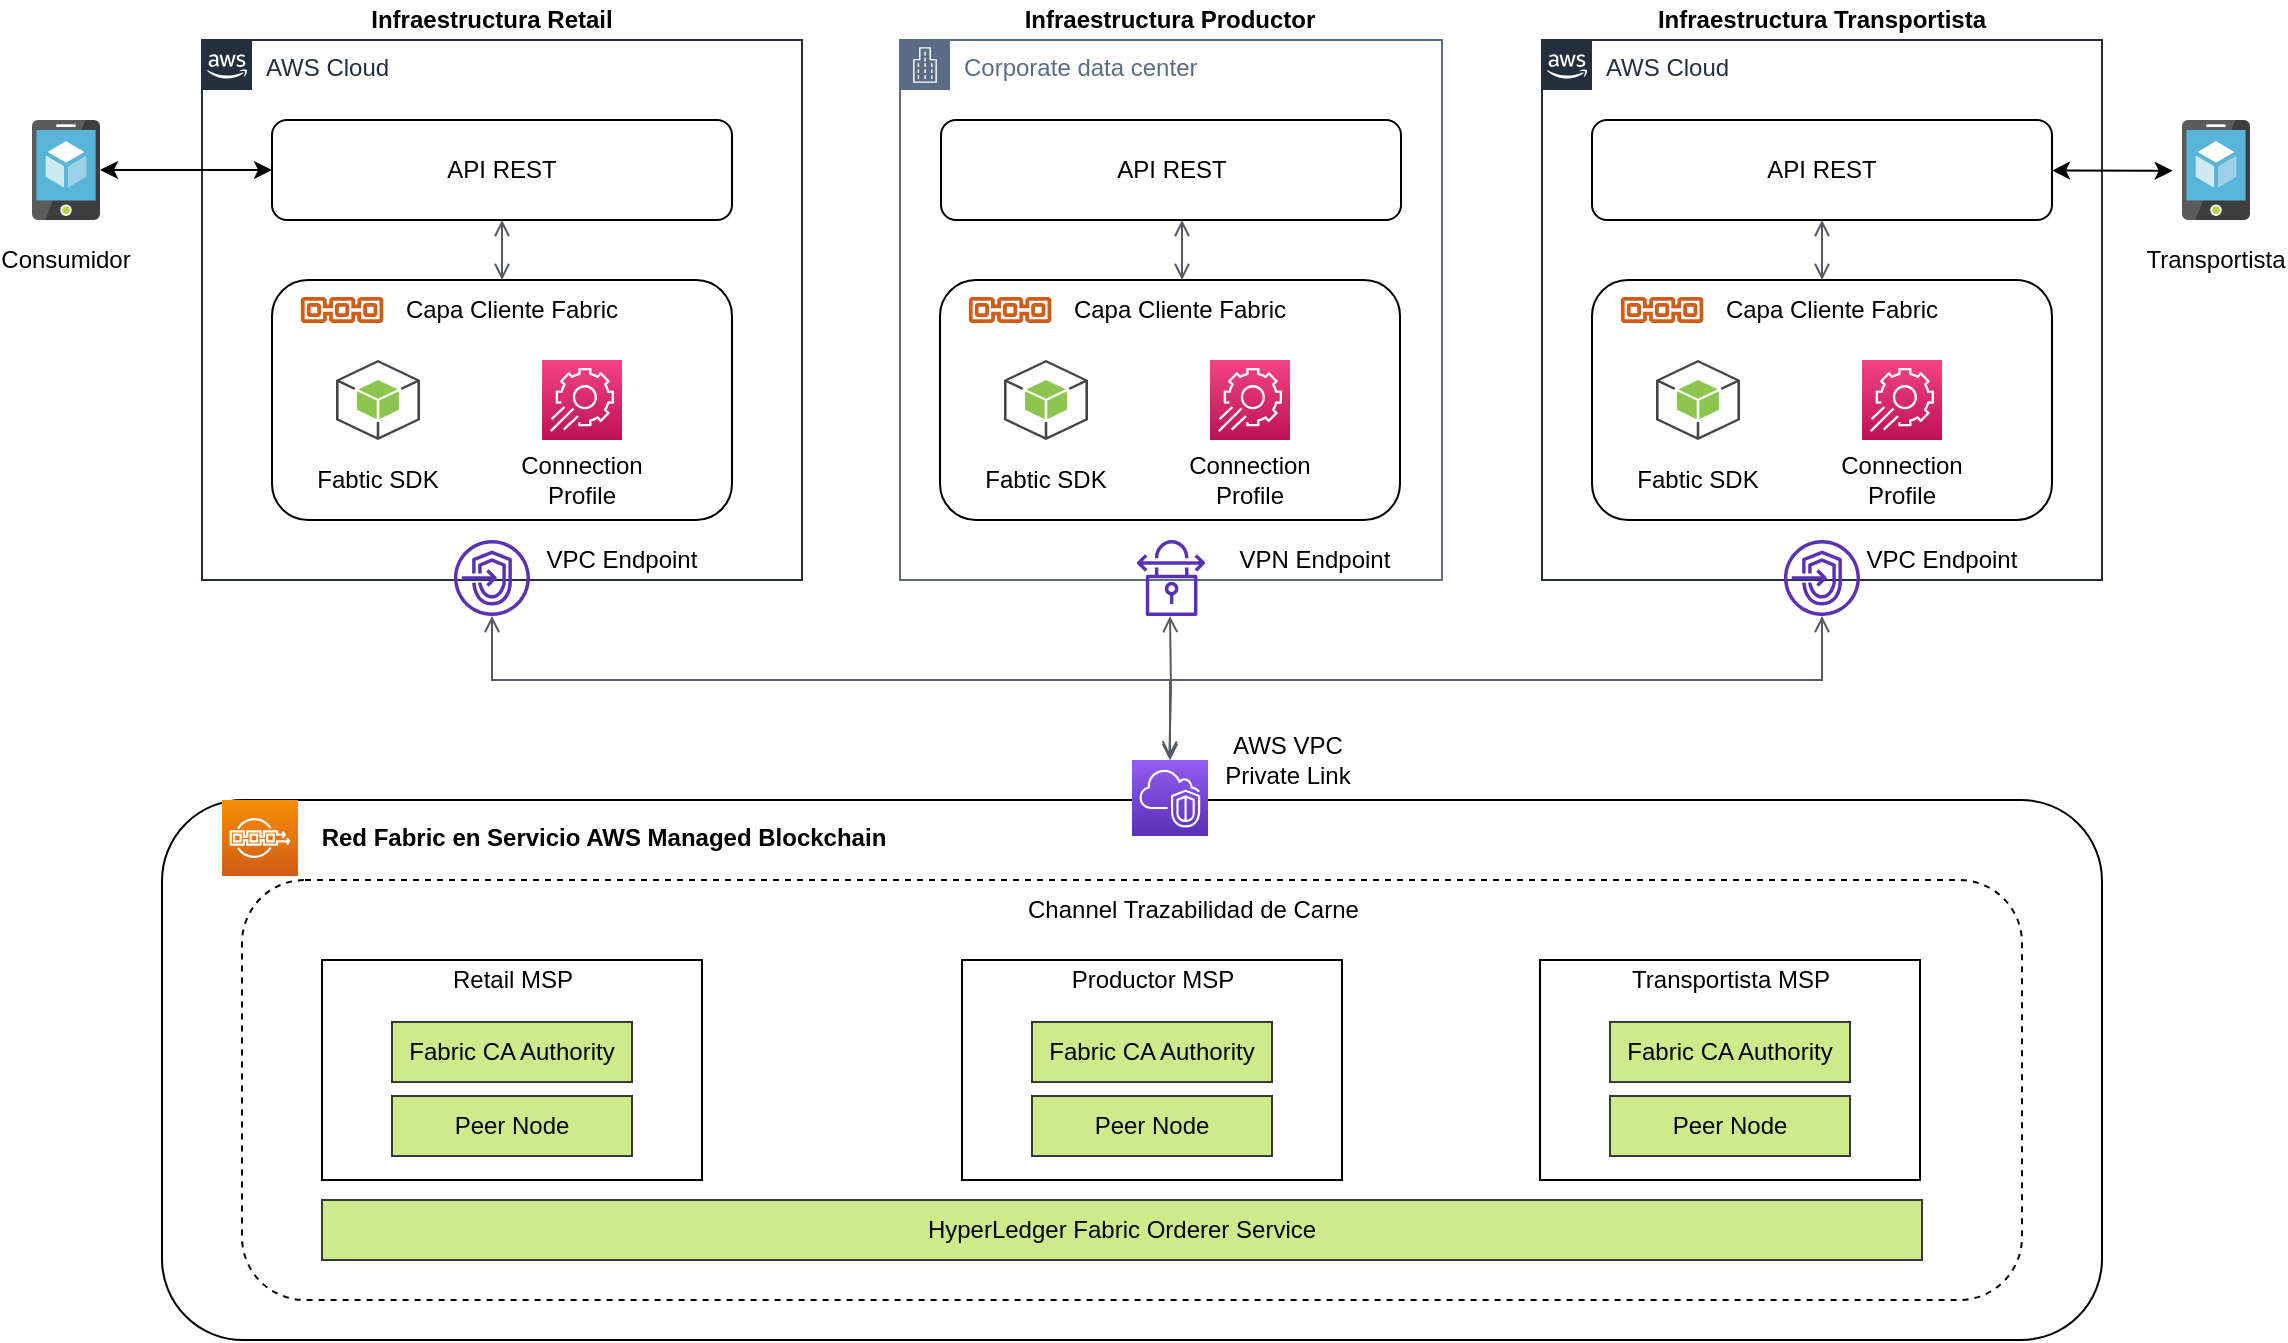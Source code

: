 <mxfile version="13.10.4" type="github" pages="2">
  <diagram id="HzLn4FYFpN_FvYp7WBm2" name="Arquitectura General">
    <mxGraphModel dx="1178" dy="685" grid="1" gridSize="10" guides="1" tooltips="1" connect="1" arrows="1" fold="1" page="1" pageScale="1" pageWidth="1169" pageHeight="827" math="0" shadow="0">
      <root>
        <mxCell id="0" />
        <mxCell id="1" parent="0" />
        <mxCell id="-Fwa0vPbUQEvVlFkUtLG-30" value="AWS Cloud" style="points=[[0,0],[0.25,0],[0.5,0],[0.75,0],[1,0],[1,0.25],[1,0.5],[1,0.75],[1,1],[0.75,1],[0.5,1],[0.25,1],[0,1],[0,0.75],[0,0.5],[0,0.25]];outlineConnect=0;gradientColor=none;html=1;whiteSpace=wrap;fontSize=12;fontStyle=0;shape=mxgraph.aws4.group;grIcon=mxgraph.aws4.group_aws_cloud_alt;strokeColor=#232F3E;fillColor=none;verticalAlign=top;align=left;spacingLeft=30;fontColor=#232F3E;dashed=0;" vertex="1" parent="1">
          <mxGeometry x="110" y="100" width="300" height="270" as="geometry" />
        </mxCell>
        <mxCell id="-Fwa0vPbUQEvVlFkUtLG-2" value="" style="rounded=1;whiteSpace=wrap;html=1;" vertex="1" parent="1">
          <mxGeometry x="90" y="480" width="970" height="270" as="geometry" />
        </mxCell>
        <mxCell id="-Fwa0vPbUQEvVlFkUtLG-1" value="" style="outlineConnect=0;fontColor=#232F3E;gradientColor=#F78E04;gradientDirection=north;fillColor=#D05C17;strokeColor=#ffffff;dashed=0;verticalLabelPosition=bottom;verticalAlign=top;align=center;html=1;fontSize=12;fontStyle=0;aspect=fixed;shape=mxgraph.aws4.resourceIcon;resIcon=mxgraph.aws4.managed_blockchain;" vertex="1" parent="1">
          <mxGeometry x="120" y="480" width="38" height="38" as="geometry" />
        </mxCell>
        <mxCell id="-Fwa0vPbUQEvVlFkUtLG-3" value="Red Fabric en Servicio AWS Managed Blockchain" style="text;html=1;strokeColor=none;fillColor=none;align=center;verticalAlign=middle;whiteSpace=wrap;rounded=0;fontStyle=1" vertex="1" parent="1">
          <mxGeometry x="150" y="489" width="322" height="20" as="geometry" />
        </mxCell>
        <mxCell id="-Fwa0vPbUQEvVlFkUtLG-4" value="" style="rounded=1;whiteSpace=wrap;html=1;dashed=1;" vertex="1" parent="1">
          <mxGeometry x="130" y="520" width="890" height="210" as="geometry" />
        </mxCell>
        <mxCell id="-Fwa0vPbUQEvVlFkUtLG-5" value="Channel Trazabilidad de Carne" style="text;html=1;strokeColor=none;fillColor=none;align=left;verticalAlign=middle;whiteSpace=wrap;rounded=0;dashed=1;" vertex="1" parent="1">
          <mxGeometry x="521" y="525" width="238" height="20" as="geometry" />
        </mxCell>
        <mxCell id="-Fwa0vPbUQEvVlFkUtLG-11" value="" style="group" vertex="1" connectable="0" parent="1">
          <mxGeometry x="170" y="560" width="190" height="110" as="geometry" />
        </mxCell>
        <mxCell id="-Fwa0vPbUQEvVlFkUtLG-6" value="" style="rounded=0;whiteSpace=wrap;html=1;align=left;" vertex="1" parent="-Fwa0vPbUQEvVlFkUtLG-11">
          <mxGeometry width="190" height="110" as="geometry" />
        </mxCell>
        <mxCell id="-Fwa0vPbUQEvVlFkUtLG-7" value="Retail MSP" style="text;html=1;strokeColor=none;fillColor=none;align=center;verticalAlign=middle;whiteSpace=wrap;rounded=0;" vertex="1" parent="-Fwa0vPbUQEvVlFkUtLG-11">
          <mxGeometry x="57.5" width="75" height="20" as="geometry" />
        </mxCell>
        <mxCell id="-Fwa0vPbUQEvVlFkUtLG-8" value="Fabric CA Authority" style="rounded=0;whiteSpace=wrap;html=1;align=center;fillColor=#cdeb8b;strokeColor=#36393d;" vertex="1" parent="-Fwa0vPbUQEvVlFkUtLG-11">
          <mxGeometry x="35" y="31" width="120" height="30" as="geometry" />
        </mxCell>
        <mxCell id="-Fwa0vPbUQEvVlFkUtLG-9" value="Peer Node" style="rounded=0;whiteSpace=wrap;html=1;align=center;fillColor=#cdeb8b;strokeColor=#36393d;" vertex="1" parent="-Fwa0vPbUQEvVlFkUtLG-11">
          <mxGeometry x="35" y="68" width="120" height="30" as="geometry" />
        </mxCell>
        <mxCell id="-Fwa0vPbUQEvVlFkUtLG-13" value="" style="group" vertex="1" connectable="0" parent="1">
          <mxGeometry x="490" y="560" width="190" height="110" as="geometry" />
        </mxCell>
        <mxCell id="-Fwa0vPbUQEvVlFkUtLG-14" value="" style="rounded=0;whiteSpace=wrap;html=1;align=left;" vertex="1" parent="-Fwa0vPbUQEvVlFkUtLG-13">
          <mxGeometry width="190" height="110" as="geometry" />
        </mxCell>
        <mxCell id="-Fwa0vPbUQEvVlFkUtLG-15" value="Productor MSP" style="text;html=1;strokeColor=none;fillColor=none;align=center;verticalAlign=middle;whiteSpace=wrap;rounded=0;" vertex="1" parent="-Fwa0vPbUQEvVlFkUtLG-13">
          <mxGeometry x="43.75" width="102.5" height="20" as="geometry" />
        </mxCell>
        <mxCell id="-Fwa0vPbUQEvVlFkUtLG-16" value="Fabric CA Authority" style="rounded=0;whiteSpace=wrap;html=1;align=center;fillColor=#cdeb8b;strokeColor=#36393d;" vertex="1" parent="-Fwa0vPbUQEvVlFkUtLG-13">
          <mxGeometry x="35" y="31" width="120" height="30" as="geometry" />
        </mxCell>
        <mxCell id="-Fwa0vPbUQEvVlFkUtLG-17" value="Peer Node" style="rounded=0;whiteSpace=wrap;html=1;align=center;fillColor=#cdeb8b;strokeColor=#36393d;" vertex="1" parent="-Fwa0vPbUQEvVlFkUtLG-13">
          <mxGeometry x="35" y="68" width="120" height="30" as="geometry" />
        </mxCell>
        <mxCell id="-Fwa0vPbUQEvVlFkUtLG-18" value="" style="group" vertex="1" connectable="0" parent="1">
          <mxGeometry x="779" y="560" width="190" height="110" as="geometry" />
        </mxCell>
        <mxCell id="-Fwa0vPbUQEvVlFkUtLG-19" value="" style="rounded=0;whiteSpace=wrap;html=1;align=left;" vertex="1" parent="-Fwa0vPbUQEvVlFkUtLG-18">
          <mxGeometry width="190" height="110" as="geometry" />
        </mxCell>
        <mxCell id="-Fwa0vPbUQEvVlFkUtLG-20" value="Transportista MSP" style="text;html=1;strokeColor=none;fillColor=none;align=center;verticalAlign=middle;whiteSpace=wrap;rounded=0;" vertex="1" parent="-Fwa0vPbUQEvVlFkUtLG-18">
          <mxGeometry x="43.75" width="102.5" height="20" as="geometry" />
        </mxCell>
        <mxCell id="-Fwa0vPbUQEvVlFkUtLG-21" value="Fabric CA Authority" style="rounded=0;whiteSpace=wrap;html=1;align=center;fillColor=#cdeb8b;strokeColor=#36393d;" vertex="1" parent="-Fwa0vPbUQEvVlFkUtLG-18">
          <mxGeometry x="35" y="31" width="120" height="30" as="geometry" />
        </mxCell>
        <mxCell id="-Fwa0vPbUQEvVlFkUtLG-22" value="Peer Node" style="rounded=0;whiteSpace=wrap;html=1;align=center;fillColor=#cdeb8b;strokeColor=#36393d;" vertex="1" parent="-Fwa0vPbUQEvVlFkUtLG-18">
          <mxGeometry x="35" y="68" width="120" height="30" as="geometry" />
        </mxCell>
        <mxCell id="-Fwa0vPbUQEvVlFkUtLG-23" value="HyperLedger Fabric Orderer Service" style="rounded=0;whiteSpace=wrap;html=1;align=center;fillColor=#cdeb8b;strokeColor=#36393d;" vertex="1" parent="1">
          <mxGeometry x="170" y="680" width="800" height="30" as="geometry" />
        </mxCell>
        <mxCell id="-Fwa0vPbUQEvVlFkUtLG-29" value="Infraestructura Retail" style="text;html=1;strokeColor=none;fillColor=none;align=center;verticalAlign=middle;whiteSpace=wrap;rounded=0;fontStyle=1" vertex="1" parent="1">
          <mxGeometry x="150" y="80" width="210" height="20" as="geometry" />
        </mxCell>
        <mxCell id="-Fwa0vPbUQEvVlFkUtLG-33" value="Corporate data center" style="points=[[0,0],[0.25,0],[0.5,0],[0.75,0],[1,0],[1,0.25],[1,0.5],[1,0.75],[1,1],[0.75,1],[0.5,1],[0.25,1],[0,1],[0,0.75],[0,0.5],[0,0.25]];outlineConnect=0;gradientColor=none;html=1;whiteSpace=wrap;fontSize=12;fontStyle=0;shape=mxgraph.aws4.group;grIcon=mxgraph.aws4.group_corporate_data_center;strokeColor=#5A6C86;fillColor=none;verticalAlign=top;align=left;spacingLeft=30;fontColor=#5A6C86;dashed=0;" vertex="1" parent="1">
          <mxGeometry x="459" y="100" width="271" height="270" as="geometry" />
        </mxCell>
        <mxCell id="-Fwa0vPbUQEvVlFkUtLG-34" value="AWS Cloud" style="points=[[0,0],[0.25,0],[0.5,0],[0.75,0],[1,0],[1,0.25],[1,0.5],[1,0.75],[1,1],[0.75,1],[0.5,1],[0.25,1],[0,1],[0,0.75],[0,0.5],[0,0.25]];outlineConnect=0;gradientColor=none;html=1;whiteSpace=wrap;fontSize=12;fontStyle=0;shape=mxgraph.aws4.group;grIcon=mxgraph.aws4.group_aws_cloud_alt;strokeColor=#232F3E;fillColor=none;verticalAlign=top;align=left;spacingLeft=30;fontColor=#232F3E;dashed=0;" vertex="1" parent="1">
          <mxGeometry x="780" y="100" width="280" height="270" as="geometry" />
        </mxCell>
        <mxCell id="-Fwa0vPbUQEvVlFkUtLG-38" value="" style="aspect=fixed;html=1;points=[];align=center;image;fontSize=12;image=img/lib/mscae/App_Service_Mobile_App.svg;" vertex="1" parent="1">
          <mxGeometry x="25" y="140" width="34" height="50" as="geometry" />
        </mxCell>
        <mxCell id="-Fwa0vPbUQEvVlFkUtLG-40" value="API REST" style="rounded=1;whiteSpace=wrap;html=1;align=center;" vertex="1" parent="1">
          <mxGeometry x="145" y="140" width="230" height="50" as="geometry" />
        </mxCell>
        <mxCell id="-Fwa0vPbUQEvVlFkUtLG-55" value="" style="group" vertex="1" connectable="0" parent="1">
          <mxGeometry x="145" y="220" width="230" height="120" as="geometry" />
        </mxCell>
        <mxCell id="-Fwa0vPbUQEvVlFkUtLG-50" value="" style="rounded=1;whiteSpace=wrap;html=1;align=center;" vertex="1" parent="-Fwa0vPbUQEvVlFkUtLG-55">
          <mxGeometry width="230" height="120" as="geometry" />
        </mxCell>
        <mxCell id="-Fwa0vPbUQEvVlFkUtLG-43" value="" style="outlineConnect=0;dashed=0;verticalLabelPosition=bottom;verticalAlign=top;align=center;html=1;shape=mxgraph.aws3.android;fillColor=#8CC64F;gradientColor=none;" vertex="1" parent="-Fwa0vPbUQEvVlFkUtLG-55">
          <mxGeometry x="32" y="40" width="42" height="40" as="geometry" />
        </mxCell>
        <mxCell id="-Fwa0vPbUQEvVlFkUtLG-44" value="" style="outlineConnect=0;fontColor=#232F3E;gradientColor=#F34482;gradientDirection=north;fillColor=#BC1356;strokeColor=#ffffff;dashed=0;verticalLabelPosition=bottom;verticalAlign=top;align=center;html=1;fontSize=12;fontStyle=0;aspect=fixed;shape=mxgraph.aws4.resourceIcon;resIcon=mxgraph.aws4.app_config;" vertex="1" parent="-Fwa0vPbUQEvVlFkUtLG-55">
          <mxGeometry x="135" y="40" width="40" height="40" as="geometry" />
        </mxCell>
        <mxCell id="-Fwa0vPbUQEvVlFkUtLG-45" value="Fabtic SDK" style="text;html=1;strokeColor=none;fillColor=none;align=center;verticalAlign=middle;whiteSpace=wrap;rounded=0;" vertex="1" parent="-Fwa0vPbUQEvVlFkUtLG-55">
          <mxGeometry x="13" y="90" width="80" height="20" as="geometry" />
        </mxCell>
        <mxCell id="-Fwa0vPbUQEvVlFkUtLG-46" value="Connection Profile" style="text;html=1;strokeColor=none;fillColor=none;align=center;verticalAlign=middle;whiteSpace=wrap;rounded=0;" vertex="1" parent="-Fwa0vPbUQEvVlFkUtLG-55">
          <mxGeometry x="115" y="90" width="80" height="20" as="geometry" />
        </mxCell>
        <mxCell id="-Fwa0vPbUQEvVlFkUtLG-51" value="Capa Cliente Fabric" style="text;html=1;strokeColor=none;fillColor=none;align=center;verticalAlign=middle;whiteSpace=wrap;rounded=0;" vertex="1" parent="-Fwa0vPbUQEvVlFkUtLG-55">
          <mxGeometry x="40" y="5" width="160" height="20" as="geometry" />
        </mxCell>
        <mxCell id="-Fwa0vPbUQEvVlFkUtLG-52" value="" style="outlineConnect=0;fontColor=#232F3E;gradientColor=none;fillColor=#D05C17;strokeColor=none;dashed=0;verticalLabelPosition=bottom;verticalAlign=top;align=center;html=1;fontSize=12;fontStyle=0;aspect=fixed;shape=mxgraph.aws4.blockchain_resource;" vertex="1" parent="-Fwa0vPbUQEvVlFkUtLG-55">
          <mxGeometry x="13" y="8.5" width="44.09" height="13" as="geometry" />
        </mxCell>
        <mxCell id="-Fwa0vPbUQEvVlFkUtLG-56" value="" style="group" vertex="1" connectable="0" parent="1">
          <mxGeometry x="479" y="220" width="230" height="120" as="geometry" />
        </mxCell>
        <mxCell id="-Fwa0vPbUQEvVlFkUtLG-57" value="" style="rounded=1;whiteSpace=wrap;html=1;align=center;" vertex="1" parent="-Fwa0vPbUQEvVlFkUtLG-56">
          <mxGeometry width="230" height="120" as="geometry" />
        </mxCell>
        <mxCell id="-Fwa0vPbUQEvVlFkUtLG-58" value="" style="outlineConnect=0;dashed=0;verticalLabelPosition=bottom;verticalAlign=top;align=center;html=1;shape=mxgraph.aws3.android;fillColor=#8CC64F;gradientColor=none;" vertex="1" parent="-Fwa0vPbUQEvVlFkUtLG-56">
          <mxGeometry x="32" y="40" width="42" height="40" as="geometry" />
        </mxCell>
        <mxCell id="-Fwa0vPbUQEvVlFkUtLG-59" value="" style="outlineConnect=0;fontColor=#232F3E;gradientColor=#F34482;gradientDirection=north;fillColor=#BC1356;strokeColor=#ffffff;dashed=0;verticalLabelPosition=bottom;verticalAlign=top;align=center;html=1;fontSize=12;fontStyle=0;aspect=fixed;shape=mxgraph.aws4.resourceIcon;resIcon=mxgraph.aws4.app_config;" vertex="1" parent="-Fwa0vPbUQEvVlFkUtLG-56">
          <mxGeometry x="135" y="40" width="40" height="40" as="geometry" />
        </mxCell>
        <mxCell id="-Fwa0vPbUQEvVlFkUtLG-60" value="Fabtic SDK" style="text;html=1;strokeColor=none;fillColor=none;align=center;verticalAlign=middle;whiteSpace=wrap;rounded=0;" vertex="1" parent="-Fwa0vPbUQEvVlFkUtLG-56">
          <mxGeometry x="13" y="90" width="80" height="20" as="geometry" />
        </mxCell>
        <mxCell id="-Fwa0vPbUQEvVlFkUtLG-61" value="Connection Profile" style="text;html=1;strokeColor=none;fillColor=none;align=center;verticalAlign=middle;whiteSpace=wrap;rounded=0;" vertex="1" parent="-Fwa0vPbUQEvVlFkUtLG-56">
          <mxGeometry x="115" y="90" width="80" height="20" as="geometry" />
        </mxCell>
        <mxCell id="-Fwa0vPbUQEvVlFkUtLG-62" value="Capa Cliente Fabric" style="text;html=1;strokeColor=none;fillColor=none;align=center;verticalAlign=middle;whiteSpace=wrap;rounded=0;" vertex="1" parent="-Fwa0vPbUQEvVlFkUtLG-56">
          <mxGeometry x="40" y="5" width="160" height="20" as="geometry" />
        </mxCell>
        <mxCell id="-Fwa0vPbUQEvVlFkUtLG-63" value="" style="outlineConnect=0;fontColor=#232F3E;gradientColor=none;fillColor=#D05C17;strokeColor=none;dashed=0;verticalLabelPosition=bottom;verticalAlign=top;align=center;html=1;fontSize=12;fontStyle=0;aspect=fixed;shape=mxgraph.aws4.blockchain_resource;" vertex="1" parent="-Fwa0vPbUQEvVlFkUtLG-56">
          <mxGeometry x="13" y="8.5" width="44.09" height="13" as="geometry" />
        </mxCell>
        <mxCell id="-Fwa0vPbUQEvVlFkUtLG-64" value="" style="group" vertex="1" connectable="0" parent="1">
          <mxGeometry x="805" y="220" width="230" height="120" as="geometry" />
        </mxCell>
        <mxCell id="-Fwa0vPbUQEvVlFkUtLG-65" value="" style="rounded=1;whiteSpace=wrap;html=1;align=center;" vertex="1" parent="-Fwa0vPbUQEvVlFkUtLG-64">
          <mxGeometry width="230" height="120" as="geometry" />
        </mxCell>
        <mxCell id="-Fwa0vPbUQEvVlFkUtLG-66" value="" style="outlineConnect=0;dashed=0;verticalLabelPosition=bottom;verticalAlign=top;align=center;html=1;shape=mxgraph.aws3.android;fillColor=#8CC64F;gradientColor=none;" vertex="1" parent="-Fwa0vPbUQEvVlFkUtLG-64">
          <mxGeometry x="32" y="40" width="42" height="40" as="geometry" />
        </mxCell>
        <mxCell id="-Fwa0vPbUQEvVlFkUtLG-67" value="" style="outlineConnect=0;fontColor=#232F3E;gradientColor=#F34482;gradientDirection=north;fillColor=#BC1356;strokeColor=#ffffff;dashed=0;verticalLabelPosition=bottom;verticalAlign=top;align=center;html=1;fontSize=12;fontStyle=0;aspect=fixed;shape=mxgraph.aws4.resourceIcon;resIcon=mxgraph.aws4.app_config;" vertex="1" parent="-Fwa0vPbUQEvVlFkUtLG-64">
          <mxGeometry x="135" y="40" width="40" height="40" as="geometry" />
        </mxCell>
        <mxCell id="-Fwa0vPbUQEvVlFkUtLG-68" value="Fabtic SDK" style="text;html=1;strokeColor=none;fillColor=none;align=center;verticalAlign=middle;whiteSpace=wrap;rounded=0;" vertex="1" parent="-Fwa0vPbUQEvVlFkUtLG-64">
          <mxGeometry x="13" y="90" width="80" height="20" as="geometry" />
        </mxCell>
        <mxCell id="-Fwa0vPbUQEvVlFkUtLG-69" value="Connection Profile" style="text;html=1;strokeColor=none;fillColor=none;align=center;verticalAlign=middle;whiteSpace=wrap;rounded=0;" vertex="1" parent="-Fwa0vPbUQEvVlFkUtLG-64">
          <mxGeometry x="115" y="90" width="80" height="20" as="geometry" />
        </mxCell>
        <mxCell id="-Fwa0vPbUQEvVlFkUtLG-70" value="Capa Cliente Fabric" style="text;html=1;strokeColor=none;fillColor=none;align=center;verticalAlign=middle;whiteSpace=wrap;rounded=0;" vertex="1" parent="-Fwa0vPbUQEvVlFkUtLG-64">
          <mxGeometry x="40" y="5" width="160" height="20" as="geometry" />
        </mxCell>
        <mxCell id="-Fwa0vPbUQEvVlFkUtLG-71" value="" style="outlineConnect=0;fontColor=#232F3E;gradientColor=none;fillColor=#D05C17;strokeColor=none;dashed=0;verticalLabelPosition=bottom;verticalAlign=top;align=center;html=1;fontSize=12;fontStyle=0;aspect=fixed;shape=mxgraph.aws4.blockchain_resource;" vertex="1" parent="-Fwa0vPbUQEvVlFkUtLG-64">
          <mxGeometry x="13" y="8.5" width="44.09" height="13" as="geometry" />
        </mxCell>
        <mxCell id="-Fwa0vPbUQEvVlFkUtLG-73" value="API REST" style="rounded=1;whiteSpace=wrap;html=1;align=center;" vertex="1" parent="1">
          <mxGeometry x="805" y="140" width="230" height="50" as="geometry" />
        </mxCell>
        <mxCell id="-Fwa0vPbUQEvVlFkUtLG-74" value="API REST" style="rounded=1;whiteSpace=wrap;html=1;align=center;" vertex="1" parent="1">
          <mxGeometry x="479.5" y="140" width="230" height="50" as="geometry" />
        </mxCell>
        <mxCell id="-Fwa0vPbUQEvVlFkUtLG-75" value="" style="outlineConnect=0;fontColor=#232F3E;gradientColor=#945DF2;gradientDirection=north;fillColor=#5A30B5;strokeColor=#ffffff;dashed=0;verticalLabelPosition=bottom;verticalAlign=top;align=center;html=1;fontSize=12;fontStyle=0;aspect=fixed;shape=mxgraph.aws4.resourceIcon;resIcon=mxgraph.aws4.vpc;" vertex="1" parent="1">
          <mxGeometry x="575" y="460" width="38" height="38" as="geometry" />
        </mxCell>
        <mxCell id="-Fwa0vPbUQEvVlFkUtLG-77" value="" style="outlineConnect=0;fontColor=#232F3E;gradientColor=none;fillColor=#5A30B5;strokeColor=none;dashed=0;verticalLabelPosition=bottom;verticalAlign=top;align=center;html=1;fontSize=12;fontStyle=0;aspect=fixed;pointerEvents=1;shape=mxgraph.aws4.endpoints;" vertex="1" parent="1">
          <mxGeometry x="236" y="350" width="38" height="38" as="geometry" />
        </mxCell>
        <mxCell id="-Fwa0vPbUQEvVlFkUtLG-79" value="" style="outlineConnect=0;fontColor=#232F3E;gradientColor=none;fillColor=#5A30B5;strokeColor=none;dashed=0;verticalLabelPosition=bottom;verticalAlign=top;align=center;html=1;fontSize=12;fontStyle=0;aspect=fixed;pointerEvents=1;shape=mxgraph.aws4.endpoints;" vertex="1" parent="1">
          <mxGeometry x="901" y="350" width="38" height="38" as="geometry" />
        </mxCell>
        <mxCell id="-Fwa0vPbUQEvVlFkUtLG-83" value="" style="edgeStyle=orthogonalEdgeStyle;html=1;endArrow=open;elbow=vertical;startArrow=open;startFill=0;endFill=0;strokeColor=#545B64;rounded=0;" edge="1" parent="1" source="-Fwa0vPbUQEvVlFkUtLG-77" target="-Fwa0vPbUQEvVlFkUtLG-75">
          <mxGeometry width="100" relative="1" as="geometry">
            <mxPoint x="490" y="270" as="sourcePoint" />
            <mxPoint x="450" y="400" as="targetPoint" />
            <Array as="points">
              <mxPoint x="255" y="420" />
              <mxPoint x="594" y="420" />
            </Array>
          </mxGeometry>
        </mxCell>
        <mxCell id="-Fwa0vPbUQEvVlFkUtLG-86" value="" style="edgeStyle=orthogonalEdgeStyle;html=1;endArrow=open;elbow=vertical;startArrow=open;startFill=0;endFill=0;strokeColor=#545B64;rounded=0;entryX=0.491;entryY=-0.033;entryDx=0;entryDy=0;entryPerimeter=0;" edge="1" parent="1" target="-Fwa0vPbUQEvVlFkUtLG-75">
          <mxGeometry width="100" relative="1" as="geometry">
            <mxPoint x="594.0" y="388" as="sourcePoint" />
            <mxPoint x="690" y="510" as="targetPoint" />
          </mxGeometry>
        </mxCell>
        <mxCell id="-Fwa0vPbUQEvVlFkUtLG-87" value="" style="edgeStyle=orthogonalEdgeStyle;html=1;endArrow=open;elbow=vertical;startArrow=open;startFill=0;endFill=0;strokeColor=#545B64;rounded=0;" edge="1" parent="1" source="-Fwa0vPbUQEvVlFkUtLG-75" target="-Fwa0vPbUQEvVlFkUtLG-79">
          <mxGeometry width="100" relative="1" as="geometry">
            <mxPoint x="590" y="510" as="sourcePoint" />
            <mxPoint x="690" y="510" as="targetPoint" />
            <Array as="points">
              <mxPoint x="594" y="420" />
              <mxPoint x="920" y="420" />
            </Array>
          </mxGeometry>
        </mxCell>
        <mxCell id="-Fwa0vPbUQEvVlFkUtLG-88" value="" style="outlineConnect=0;fontColor=#232F3E;gradientColor=none;fillColor=#5A30B5;strokeColor=none;dashed=0;verticalLabelPosition=bottom;verticalAlign=top;align=center;html=1;fontSize=12;fontStyle=0;aspect=fixed;pointerEvents=1;shape=mxgraph.aws4.vpn_connection;" vertex="1" parent="1">
          <mxGeometry x="577.45" y="350" width="34.1" height="38" as="geometry" />
        </mxCell>
        <mxCell id="-Fwa0vPbUQEvVlFkUtLG-90" value="" style="endArrow=classic;startArrow=classic;html=1;entryX=0;entryY=0.5;entryDx=0;entryDy=0;" edge="1" parent="1" source="-Fwa0vPbUQEvVlFkUtLG-38" target="-Fwa0vPbUQEvVlFkUtLG-40">
          <mxGeometry width="50" height="50" relative="1" as="geometry">
            <mxPoint x="530" y="350" as="sourcePoint" />
            <mxPoint x="580" y="300" as="targetPoint" />
          </mxGeometry>
        </mxCell>
        <mxCell id="-Fwa0vPbUQEvVlFkUtLG-91" value="" style="edgeStyle=orthogonalEdgeStyle;html=1;endArrow=open;elbow=vertical;startArrow=open;startFill=0;endFill=0;strokeColor=#545B64;rounded=0;exitX=0.5;exitY=1;exitDx=0;exitDy=0;" edge="1" parent="1" source="-Fwa0vPbUQEvVlFkUtLG-40">
          <mxGeometry width="100" relative="1" as="geometry">
            <mxPoint x="500" y="330" as="sourcePoint" />
            <mxPoint x="260" y="220" as="targetPoint" />
          </mxGeometry>
        </mxCell>
        <mxCell id="-Fwa0vPbUQEvVlFkUtLG-96" value="" style="edgeStyle=orthogonalEdgeStyle;html=1;endArrow=open;elbow=vertical;startArrow=open;startFill=0;endFill=0;strokeColor=#545B64;rounded=0;exitX=0.5;exitY=1;exitDx=0;exitDy=0;" edge="1" parent="1">
          <mxGeometry width="100" relative="1" as="geometry">
            <mxPoint x="600" y="190" as="sourcePoint" />
            <mxPoint x="600" y="220" as="targetPoint" />
          </mxGeometry>
        </mxCell>
        <mxCell id="-Fwa0vPbUQEvVlFkUtLG-97" value="" style="edgeStyle=orthogonalEdgeStyle;html=1;endArrow=open;elbow=vertical;startArrow=open;startFill=0;endFill=0;strokeColor=#545B64;rounded=0;exitX=0.5;exitY=1;exitDx=0;exitDy=0;" edge="1" parent="1">
          <mxGeometry width="100" relative="1" as="geometry">
            <mxPoint x="920" y="190" as="sourcePoint" />
            <mxPoint x="920" y="220" as="targetPoint" />
          </mxGeometry>
        </mxCell>
        <mxCell id="-Fwa0vPbUQEvVlFkUtLG-98" value="" style="aspect=fixed;html=1;points=[];align=center;image;fontSize=12;image=img/lib/mscae/App_Service_Mobile_App.svg;" vertex="1" parent="1">
          <mxGeometry x="1100" y="140" width="34" height="50" as="geometry" />
        </mxCell>
        <mxCell id="-Fwa0vPbUQEvVlFkUtLG-99" value="" style="endArrow=classic;startArrow=classic;html=1;entryX=-0.137;entryY=0.508;entryDx=0;entryDy=0;entryPerimeter=0;" edge="1" parent="1" source="-Fwa0vPbUQEvVlFkUtLG-73" target="-Fwa0vPbUQEvVlFkUtLG-98">
          <mxGeometry width="50" height="50" relative="1" as="geometry">
            <mxPoint x="1000" y="50" as="sourcePoint" />
            <mxPoint x="1086" y="50" as="targetPoint" />
          </mxGeometry>
        </mxCell>
        <mxCell id="-Fwa0vPbUQEvVlFkUtLG-100" value="Infraestructura Productor" style="text;html=1;strokeColor=none;fillColor=none;align=center;verticalAlign=middle;whiteSpace=wrap;rounded=0;fontStyle=1" vertex="1" parent="1">
          <mxGeometry x="489" y="80" width="210" height="20" as="geometry" />
        </mxCell>
        <mxCell id="-Fwa0vPbUQEvVlFkUtLG-101" value="Infraestructura Transportista" style="text;html=1;strokeColor=none;fillColor=none;align=center;verticalAlign=middle;whiteSpace=wrap;rounded=0;fontStyle=1" vertex="1" parent="1">
          <mxGeometry x="815" y="80" width="210" height="20" as="geometry" />
        </mxCell>
        <mxCell id="-Fwa0vPbUQEvVlFkUtLG-102" value="AWS VPC Private Link" style="text;html=1;strokeColor=none;fillColor=none;align=center;verticalAlign=middle;whiteSpace=wrap;rounded=0;" vertex="1" parent="1">
          <mxGeometry x="613" y="450" width="80" height="20" as="geometry" />
        </mxCell>
        <mxCell id="-Fwa0vPbUQEvVlFkUtLG-104" value="VPC Endpoint" style="text;html=1;strokeColor=none;fillColor=none;align=center;verticalAlign=middle;whiteSpace=wrap;rounded=0;" vertex="1" parent="1">
          <mxGeometry x="940" y="350" width="80" height="20" as="geometry" />
        </mxCell>
        <mxCell id="-Fwa0vPbUQEvVlFkUtLG-105" value="VPC Endpoint" style="text;html=1;strokeColor=none;fillColor=none;align=center;verticalAlign=middle;whiteSpace=wrap;rounded=0;" vertex="1" parent="1">
          <mxGeometry x="280" y="350" width="80" height="20" as="geometry" />
        </mxCell>
        <mxCell id="-Fwa0vPbUQEvVlFkUtLG-106" value="VPN Endpoint" style="text;html=1;strokeColor=none;fillColor=none;align=center;verticalAlign=middle;whiteSpace=wrap;rounded=0;" vertex="1" parent="1">
          <mxGeometry x="622.5" y="350" width="87" height="20" as="geometry" />
        </mxCell>
        <mxCell id="-Fwa0vPbUQEvVlFkUtLG-107" value="Consumidor" style="text;html=1;strokeColor=none;fillColor=none;align=center;verticalAlign=middle;whiteSpace=wrap;rounded=0;" vertex="1" parent="1">
          <mxGeometry x="22" y="200" width="40" height="20" as="geometry" />
        </mxCell>
        <mxCell id="-Fwa0vPbUQEvVlFkUtLG-108" value="Transportista" style="text;html=1;strokeColor=none;fillColor=none;align=center;verticalAlign=middle;whiteSpace=wrap;rounded=0;" vertex="1" parent="1">
          <mxGeometry x="1097" y="200" width="40" height="20" as="geometry" />
        </mxCell>
      </root>
    </mxGraphModel>
  </diagram>
  <diagram id="qGLn1z04eAX1R8JOLs9Q" name="Smart Contract">
    <mxGraphModel dx="554" dy="322" grid="1" gridSize="10" guides="1" tooltips="1" connect="1" arrows="1" fold="1" page="1" pageScale="1" pageWidth="1169" pageHeight="827" math="0" shadow="0">
      <root>
        <mxCell id="BVQQjjN4b8m3aSFn7_dt-0" />
        <mxCell id="BVQQjjN4b8m3aSFn7_dt-1" parent="BVQQjjN4b8m3aSFn7_dt-0" />
        <mxCell id="BVQQjjN4b8m3aSFn7_dt-5" value="Classname" style="swimlane;fontStyle=1;align=center;verticalAlign=top;childLayout=stackLayout;horizontal=1;startSize=26;horizontalStack=0;resizeParent=1;resizeParentMax=0;resizeLast=0;collapsible=1;marginBottom=0;fontSize=14;" vertex="1" parent="BVQQjjN4b8m3aSFn7_dt-1">
          <mxGeometry x="250" y="180" width="220" height="86" as="geometry" />
        </mxCell>
        <mxCell id="BVQQjjN4b8m3aSFn7_dt-6" value="+ field: type" style="text;strokeColor=none;fillColor=none;align=left;verticalAlign=top;spacingLeft=4;spacingRight=4;overflow=hidden;rotatable=0;points=[[0,0.5],[1,0.5]];portConstraint=eastwest;" vertex="1" parent="BVQQjjN4b8m3aSFn7_dt-5">
          <mxGeometry y="26" width="220" height="26" as="geometry" />
        </mxCell>
        <mxCell id="BVQQjjN4b8m3aSFn7_dt-7" value="" style="line;strokeWidth=1;fillColor=none;align=left;verticalAlign=middle;spacingTop=-1;spacingLeft=3;spacingRight=3;rotatable=0;labelPosition=right;points=[];portConstraint=eastwest;" vertex="1" parent="BVQQjjN4b8m3aSFn7_dt-5">
          <mxGeometry y="52" width="220" height="8" as="geometry" />
        </mxCell>
        <mxCell id="BVQQjjN4b8m3aSFn7_dt-8" value="+ method(type): type" style="text;strokeColor=none;fillColor=none;align=left;verticalAlign=top;spacingLeft=4;spacingRight=4;overflow=hidden;rotatable=0;points=[[0,0.5],[1,0.5]];portConstraint=eastwest;" vertex="1" parent="BVQQjjN4b8m3aSFn7_dt-5">
          <mxGeometry y="60" width="220" height="26" as="geometry" />
        </mxCell>
      </root>
    </mxGraphModel>
  </diagram>
</mxfile>
